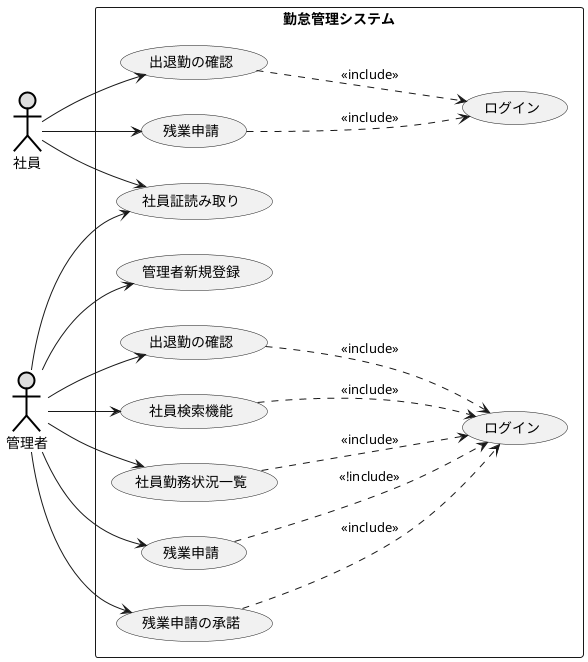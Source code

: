 @startuml プロジェクト開発
left to right direction
actor 社員 #DDDDDD;line:black;line.bold;
actor 管理者 #DDDDDD;line:black;line.bold;
rectangle 勤怠管理システム {

    usecase ログイン as 社員ログイン
    usecase 出退勤の確認 as 社員用確認
    usecase 残業申請 as 社員残業
    usecase 社員証読み取り
    
    usecase ログイン as 管理者ログイン
    usecase 管理者新規登録
    usecase 出退勤の確認 as 管理者用確認
    usecase 社員検索機能
    usecase 社員勤務状況一覧
    usecase 残業申請 as 管理者残業
    usecase 残業申請の承諾

}
社員 --> 社員証読み取り
社員 --> 社員用確認
社員用確認 --.> 社員ログイン: << include >>
社員 --> 社員残業
社員残業 --.> 社員ログイン: << include >>

管理者 --> 社員証読み取り
管理者 --> 管理者新規登録
管理者 --> 管理者用確認
管理者用確認 --.> 管理者ログイン: << include >>
管理者 --> 社員検索機能
社員検索機能 --.> 管理者ログイン: << include >>
管理者 --> 社員勤務状況一覧
社員勤務状況一覧 --.> 管理者ログイン: << include >>
管理者 --> 管理者残業
管理者残業 --.> 管理者ログイン: << !include >>
管理者 --> 残業申請の承諾
残業申請の承諾 --.> 管理者ログイン: << include >>

@enduml